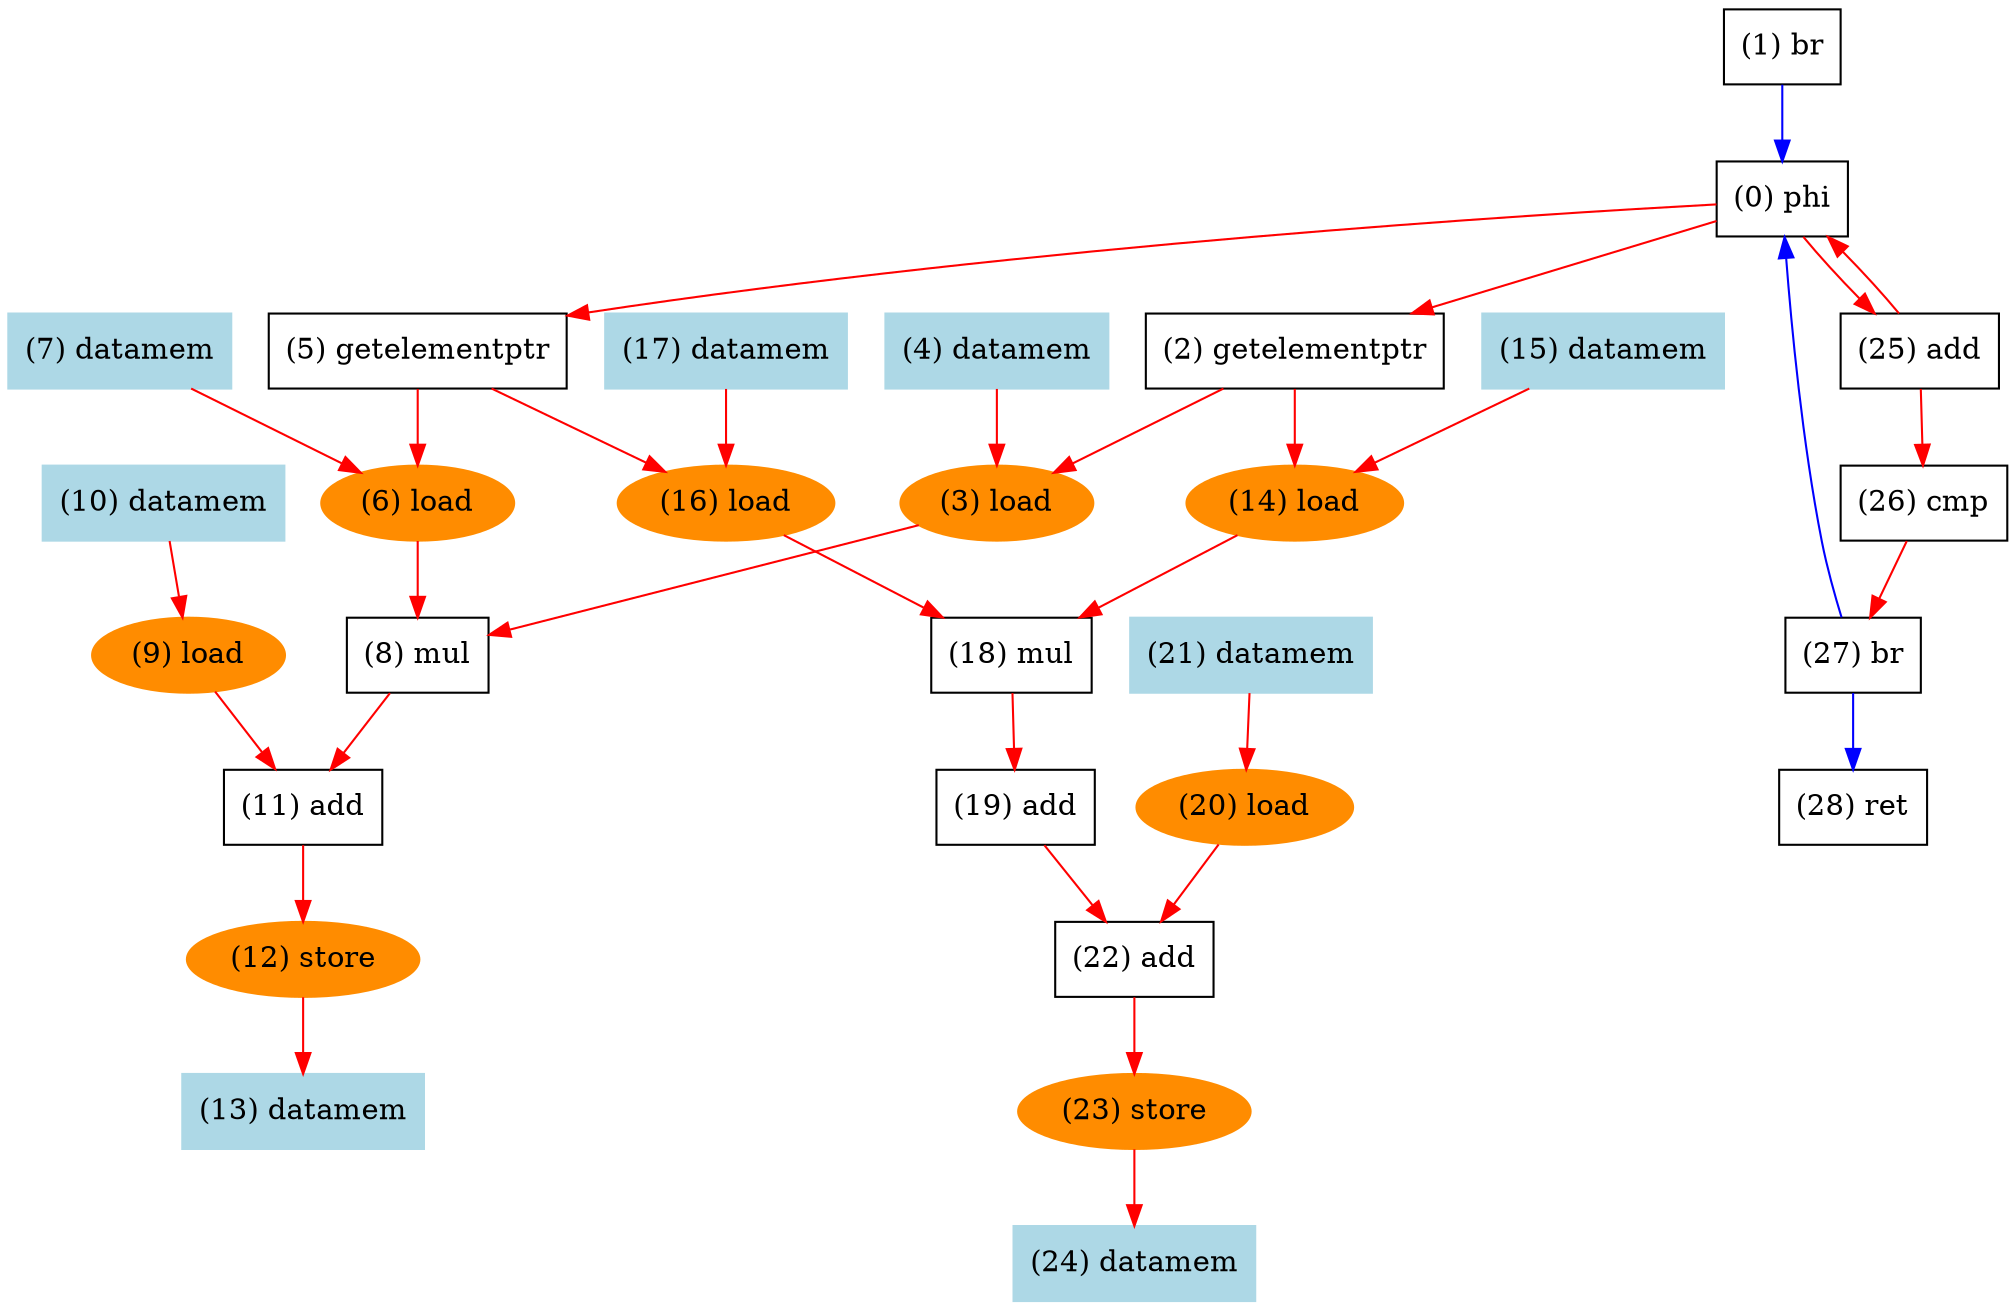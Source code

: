 digraph "DFG for'_Z6kernelPfS_S_' function" {
	Node0phi[shape=record, label="(0) phi"];
	Node1br[shape=record, label="(1) br"];
	Node2getelementptr[shape=record, label="(2) getelementptr"];
	Node3load[shape=oval, color=darkorange, style=filled, label="(3) load"];
	Node4datamem[shape=record, color=lightblue, style=filled, label="(4) datamem"];
	Node5getelementptr[shape=record, label="(5) getelementptr"];
	Node6load[shape=oval, color=darkorange, style=filled, label="(6) load"];
	Node7datamem[shape=record, color=lightblue, style=filled, label="(7) datamem"];
	Node8mul[shape=record, label="(8) mul"];
	Node9load[shape=oval, color=darkorange, style=filled, label="(9) load"];
	Node10datamem[shape=record, color=lightblue, style=filled, label="(10) datamem"];
	Node11add[shape=record, label="(11) add"];
	Node12store[shape=oval, color=darkorange, style=filled, label="(12) store"];
	Node13datamem[shape=record, color=lightblue, style=filled, label="(13) datamem"];
	Node14load[shape=oval, color=darkorange, style=filled, label="(14) load"];
	Node15datamem[shape=record, color=lightblue, style=filled, label="(15) datamem"];
	Node16load[shape=oval, color=darkorange, style=filled, label="(16) load"];
	Node17datamem[shape=record, color=lightblue, style=filled, label="(17) datamem"];
	Node18mul[shape=record, label="(18) mul"];
	Node19add[shape=record, label="(19) add"];
	Node20load[shape=oval, color=darkorange, style=filled, label="(20) load"];
	Node21datamem[shape=record, color=lightblue, style=filled, label="(21) datamem"];
	Node22add[shape=record, label="(22) add"];
	Node23store[shape=oval, color=darkorange, style=filled, label="(23) store"];
	Node24datamem[shape=record, color=lightblue, style=filled, label="(24) datamem"];
	Node25add[shape=record, label="(25) add"];
	Node26cmp[shape=record, label="(26) cmp"];
	Node27br[shape=record, label="(27) br"];
	Node28ret[shape=record, label="(28) ret"];
edge [color=blue]
	Node1br -> Node0phi
	Node27br -> Node28ret
	Node27br -> Node0phi
edge [color=red]
	Node4datamem -> Node3load
	Node7datamem -> Node6load
	Node10datamem -> Node9load
	Node12store -> Node13datamem
	Node11add -> Node12store
	Node15datamem -> Node14load
	Node17datamem -> Node16load
	Node21datamem -> Node20load
	Node23store -> Node24datamem
	Node22add -> Node23store
	Node25add -> Node0phi
	Node0phi -> Node2getelementptr
	Node2getelementptr -> Node3load
	Node0phi -> Node5getelementptr
	Node5getelementptr -> Node6load
	Node3load -> Node8mul
	Node6load -> Node8mul
	Node9load -> Node11add
	Node8mul -> Node11add
	Node2getelementptr -> Node14load
	Node5getelementptr -> Node16load
	Node14load -> Node18mul
	Node16load -> Node18mul
	Node18mul -> Node19add
	Node20load -> Node22add
	Node19add -> Node22add
	Node0phi -> Node25add
	Node25add -> Node26cmp
	Node26cmp -> Node27br
}
